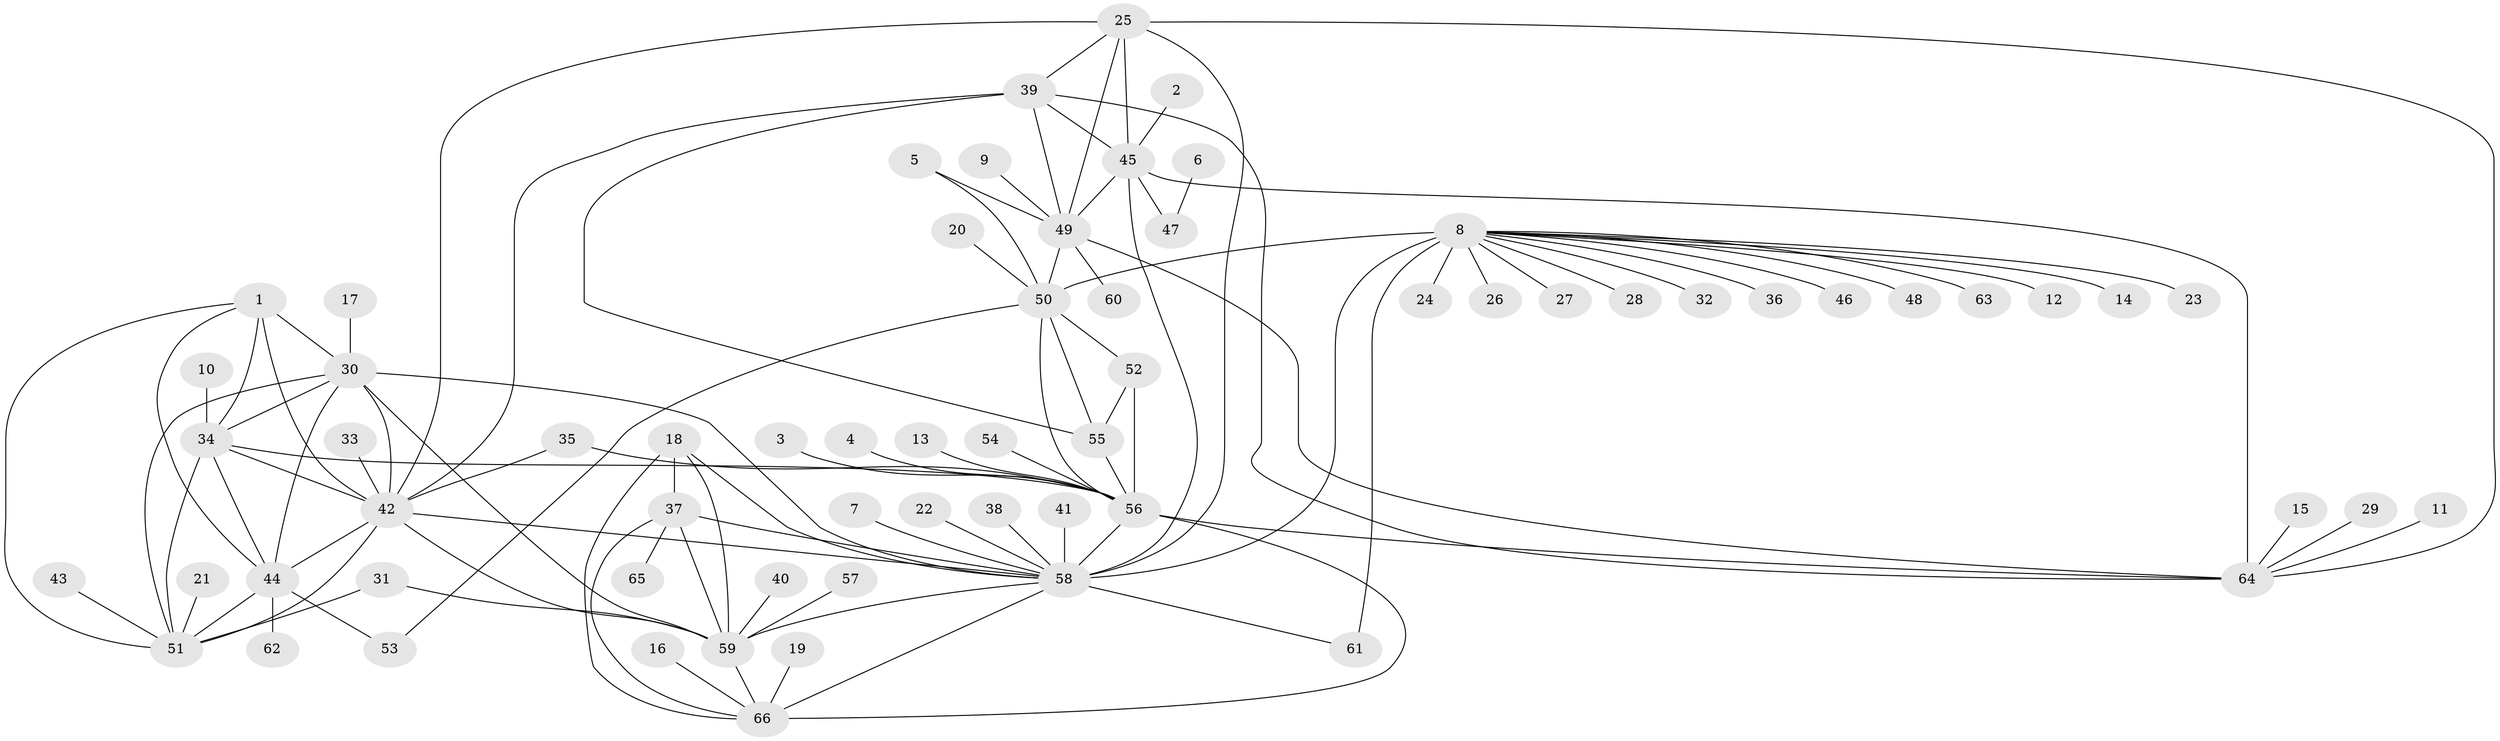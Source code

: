 // original degree distribution, {11: 0.007575757575757576, 13: 0.022727272727272728, 7: 0.03787878787878788, 12: 0.015151515151515152, 5: 0.015151515151515152, 8: 0.045454545454545456, 6: 0.015151515151515152, 9: 0.030303030303030304, 10: 0.03787878787878788, 2: 0.1590909090909091, 1: 0.5757575757575758, 4: 0.015151515151515152, 3: 0.022727272727272728}
// Generated by graph-tools (version 1.1) at 2025/26/03/09/25 03:26:44]
// undirected, 66 vertices, 107 edges
graph export_dot {
graph [start="1"]
  node [color=gray90,style=filled];
  1;
  2;
  3;
  4;
  5;
  6;
  7;
  8;
  9;
  10;
  11;
  12;
  13;
  14;
  15;
  16;
  17;
  18;
  19;
  20;
  21;
  22;
  23;
  24;
  25;
  26;
  27;
  28;
  29;
  30;
  31;
  32;
  33;
  34;
  35;
  36;
  37;
  38;
  39;
  40;
  41;
  42;
  43;
  44;
  45;
  46;
  47;
  48;
  49;
  50;
  51;
  52;
  53;
  54;
  55;
  56;
  57;
  58;
  59;
  60;
  61;
  62;
  63;
  64;
  65;
  66;
  1 -- 30 [weight=1.0];
  1 -- 34 [weight=1.0];
  1 -- 42 [weight=1.0];
  1 -- 44 [weight=1.0];
  1 -- 51 [weight=1.0];
  2 -- 45 [weight=1.0];
  3 -- 56 [weight=1.0];
  4 -- 56 [weight=1.0];
  5 -- 49 [weight=1.0];
  5 -- 50 [weight=1.0];
  6 -- 47 [weight=1.0];
  7 -- 58 [weight=1.0];
  8 -- 12 [weight=1.0];
  8 -- 14 [weight=1.0];
  8 -- 23 [weight=1.0];
  8 -- 24 [weight=1.0];
  8 -- 26 [weight=1.0];
  8 -- 27 [weight=1.0];
  8 -- 28 [weight=1.0];
  8 -- 32 [weight=1.0];
  8 -- 36 [weight=1.0];
  8 -- 46 [weight=1.0];
  8 -- 48 [weight=1.0];
  8 -- 50 [weight=1.0];
  8 -- 58 [weight=6.0];
  8 -- 61 [weight=3.0];
  8 -- 63 [weight=1.0];
  9 -- 49 [weight=1.0];
  10 -- 34 [weight=1.0];
  11 -- 64 [weight=1.0];
  13 -- 56 [weight=1.0];
  15 -- 64 [weight=1.0];
  16 -- 66 [weight=1.0];
  17 -- 30 [weight=1.0];
  18 -- 37 [weight=1.0];
  18 -- 58 [weight=1.0];
  18 -- 59 [weight=2.0];
  18 -- 66 [weight=1.0];
  19 -- 66 [weight=1.0];
  20 -- 50 [weight=1.0];
  21 -- 51 [weight=1.0];
  22 -- 58 [weight=1.0];
  25 -- 39 [weight=1.0];
  25 -- 42 [weight=1.0];
  25 -- 45 [weight=2.0];
  25 -- 49 [weight=1.0];
  25 -- 58 [weight=1.0];
  25 -- 64 [weight=1.0];
  29 -- 64 [weight=1.0];
  30 -- 34 [weight=1.0];
  30 -- 42 [weight=1.0];
  30 -- 44 [weight=1.0];
  30 -- 51 [weight=1.0];
  30 -- 58 [weight=1.0];
  30 -- 59 [weight=1.0];
  31 -- 51 [weight=1.0];
  31 -- 59 [weight=1.0];
  33 -- 42 [weight=1.0];
  34 -- 42 [weight=1.0];
  34 -- 44 [weight=1.0];
  34 -- 51 [weight=1.0];
  34 -- 56 [weight=1.0];
  35 -- 42 [weight=1.0];
  35 -- 56 [weight=1.0];
  37 -- 58 [weight=1.0];
  37 -- 59 [weight=2.0];
  37 -- 65 [weight=1.0];
  37 -- 66 [weight=1.0];
  38 -- 58 [weight=1.0];
  39 -- 42 [weight=1.0];
  39 -- 45 [weight=2.0];
  39 -- 49 [weight=1.0];
  39 -- 55 [weight=1.0];
  39 -- 64 [weight=1.0];
  40 -- 59 [weight=1.0];
  41 -- 58 [weight=1.0];
  42 -- 44 [weight=1.0];
  42 -- 51 [weight=1.0];
  42 -- 58 [weight=1.0];
  42 -- 59 [weight=2.0];
  43 -- 51 [weight=1.0];
  44 -- 51 [weight=1.0];
  44 -- 53 [weight=1.0];
  44 -- 62 [weight=1.0];
  45 -- 47 [weight=1.0];
  45 -- 49 [weight=2.0];
  45 -- 58 [weight=1.0];
  45 -- 64 [weight=2.0];
  49 -- 50 [weight=1.0];
  49 -- 60 [weight=1.0];
  49 -- 64 [weight=1.0];
  50 -- 52 [weight=2.0];
  50 -- 53 [weight=1.0];
  50 -- 55 [weight=1.0];
  50 -- 56 [weight=2.0];
  52 -- 55 [weight=2.0];
  52 -- 56 [weight=4.0];
  54 -- 56 [weight=1.0];
  55 -- 56 [weight=2.0];
  56 -- 58 [weight=1.0];
  56 -- 64 [weight=1.0];
  56 -- 66 [weight=2.0];
  57 -- 59 [weight=1.0];
  58 -- 59 [weight=2.0];
  58 -- 61 [weight=2.0];
  58 -- 66 [weight=2.0];
  59 -- 66 [weight=2.0];
}
